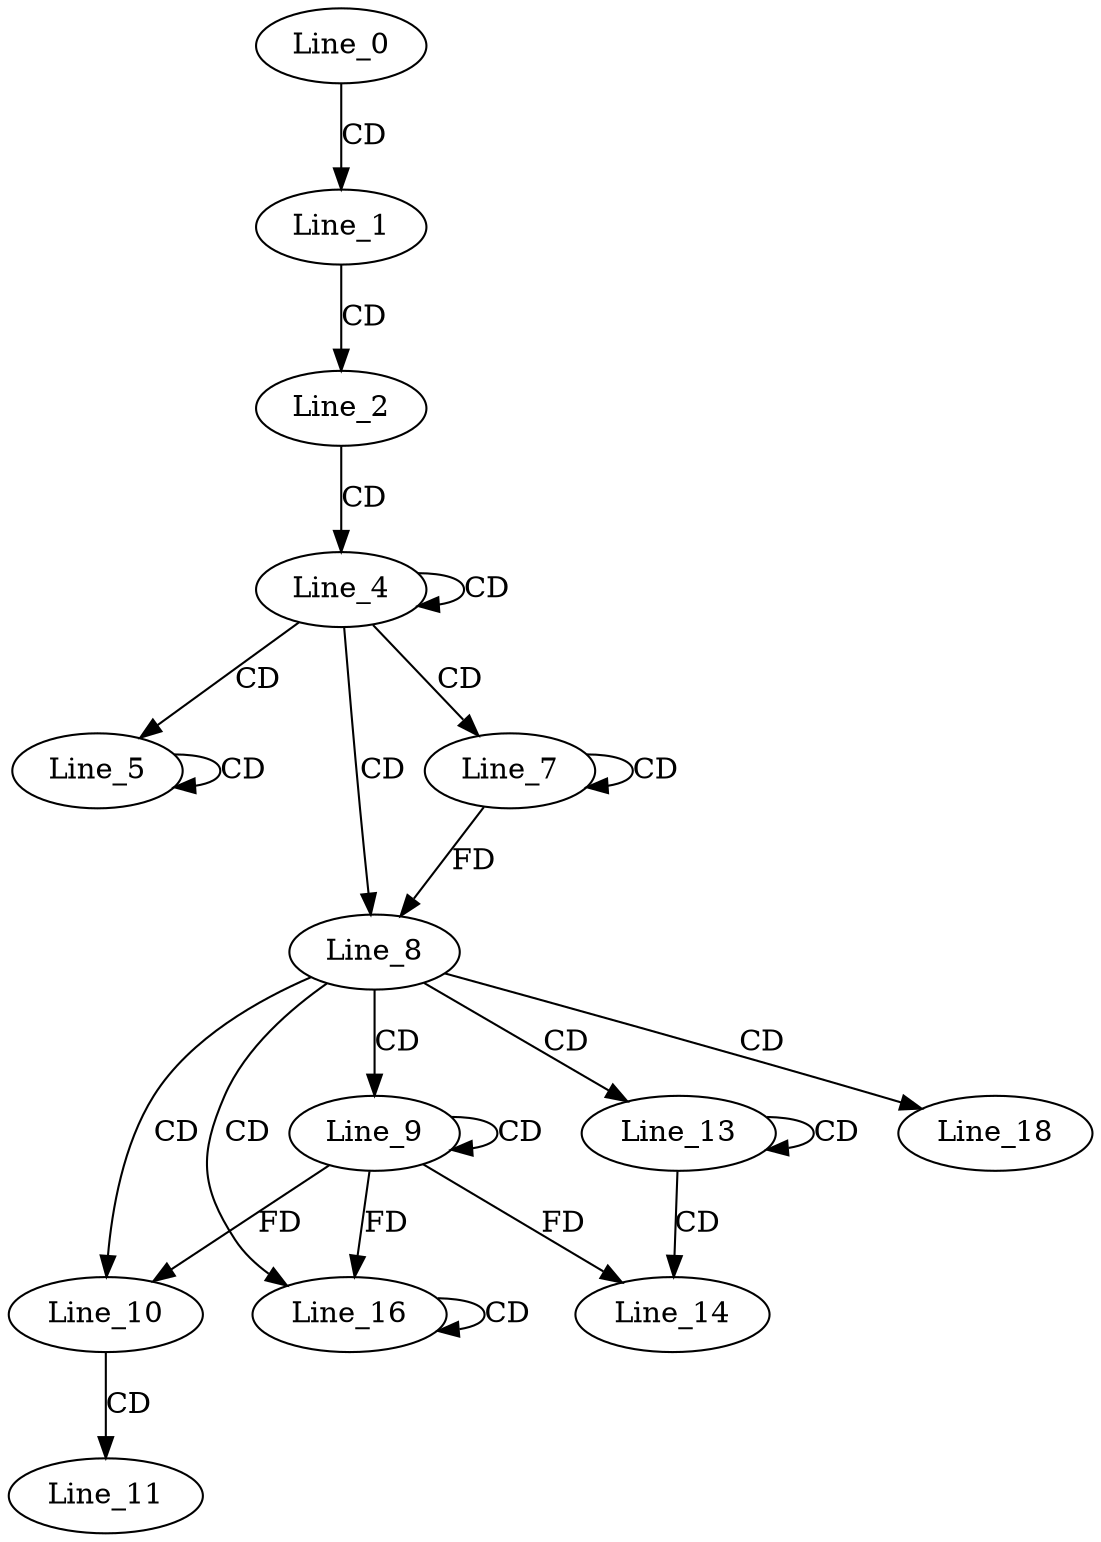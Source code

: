 digraph G {
  Line_0;
  Line_1;
  Line_2;
  Line_4;
  Line_4;
  Line_5;
  Line_5;
  Line_7;
  Line_7;
  Line_8;
  Line_9;
  Line_9;
  Line_10;
  Line_10;
  Line_11;
  Line_13;
  Line_13;
  Line_14;
  Line_16;
  Line_16;
  Line_18;
  Line_0 -> Line_1 [ label="CD" ];
  Line_1 -> Line_2 [ label="CD" ];
  Line_2 -> Line_4 [ label="CD" ];
  Line_4 -> Line_4 [ label="CD" ];
  Line_4 -> Line_5 [ label="CD" ];
  Line_5 -> Line_5 [ label="CD" ];
  Line_4 -> Line_7 [ label="CD" ];
  Line_7 -> Line_7 [ label="CD" ];
  Line_4 -> Line_8 [ label="CD" ];
  Line_7 -> Line_8 [ label="FD" ];
  Line_8 -> Line_9 [ label="CD" ];
  Line_9 -> Line_9 [ label="CD" ];
  Line_8 -> Line_10 [ label="CD" ];
  Line_9 -> Line_10 [ label="FD" ];
  Line_10 -> Line_11 [ label="CD" ];
  Line_8 -> Line_13 [ label="CD" ];
  Line_13 -> Line_13 [ label="CD" ];
  Line_13 -> Line_14 [ label="CD" ];
  Line_9 -> Line_14 [ label="FD" ];
  Line_8 -> Line_16 [ label="CD" ];
  Line_16 -> Line_16 [ label="CD" ];
  Line_9 -> Line_16 [ label="FD" ];
  Line_8 -> Line_18 [ label="CD" ];
}

